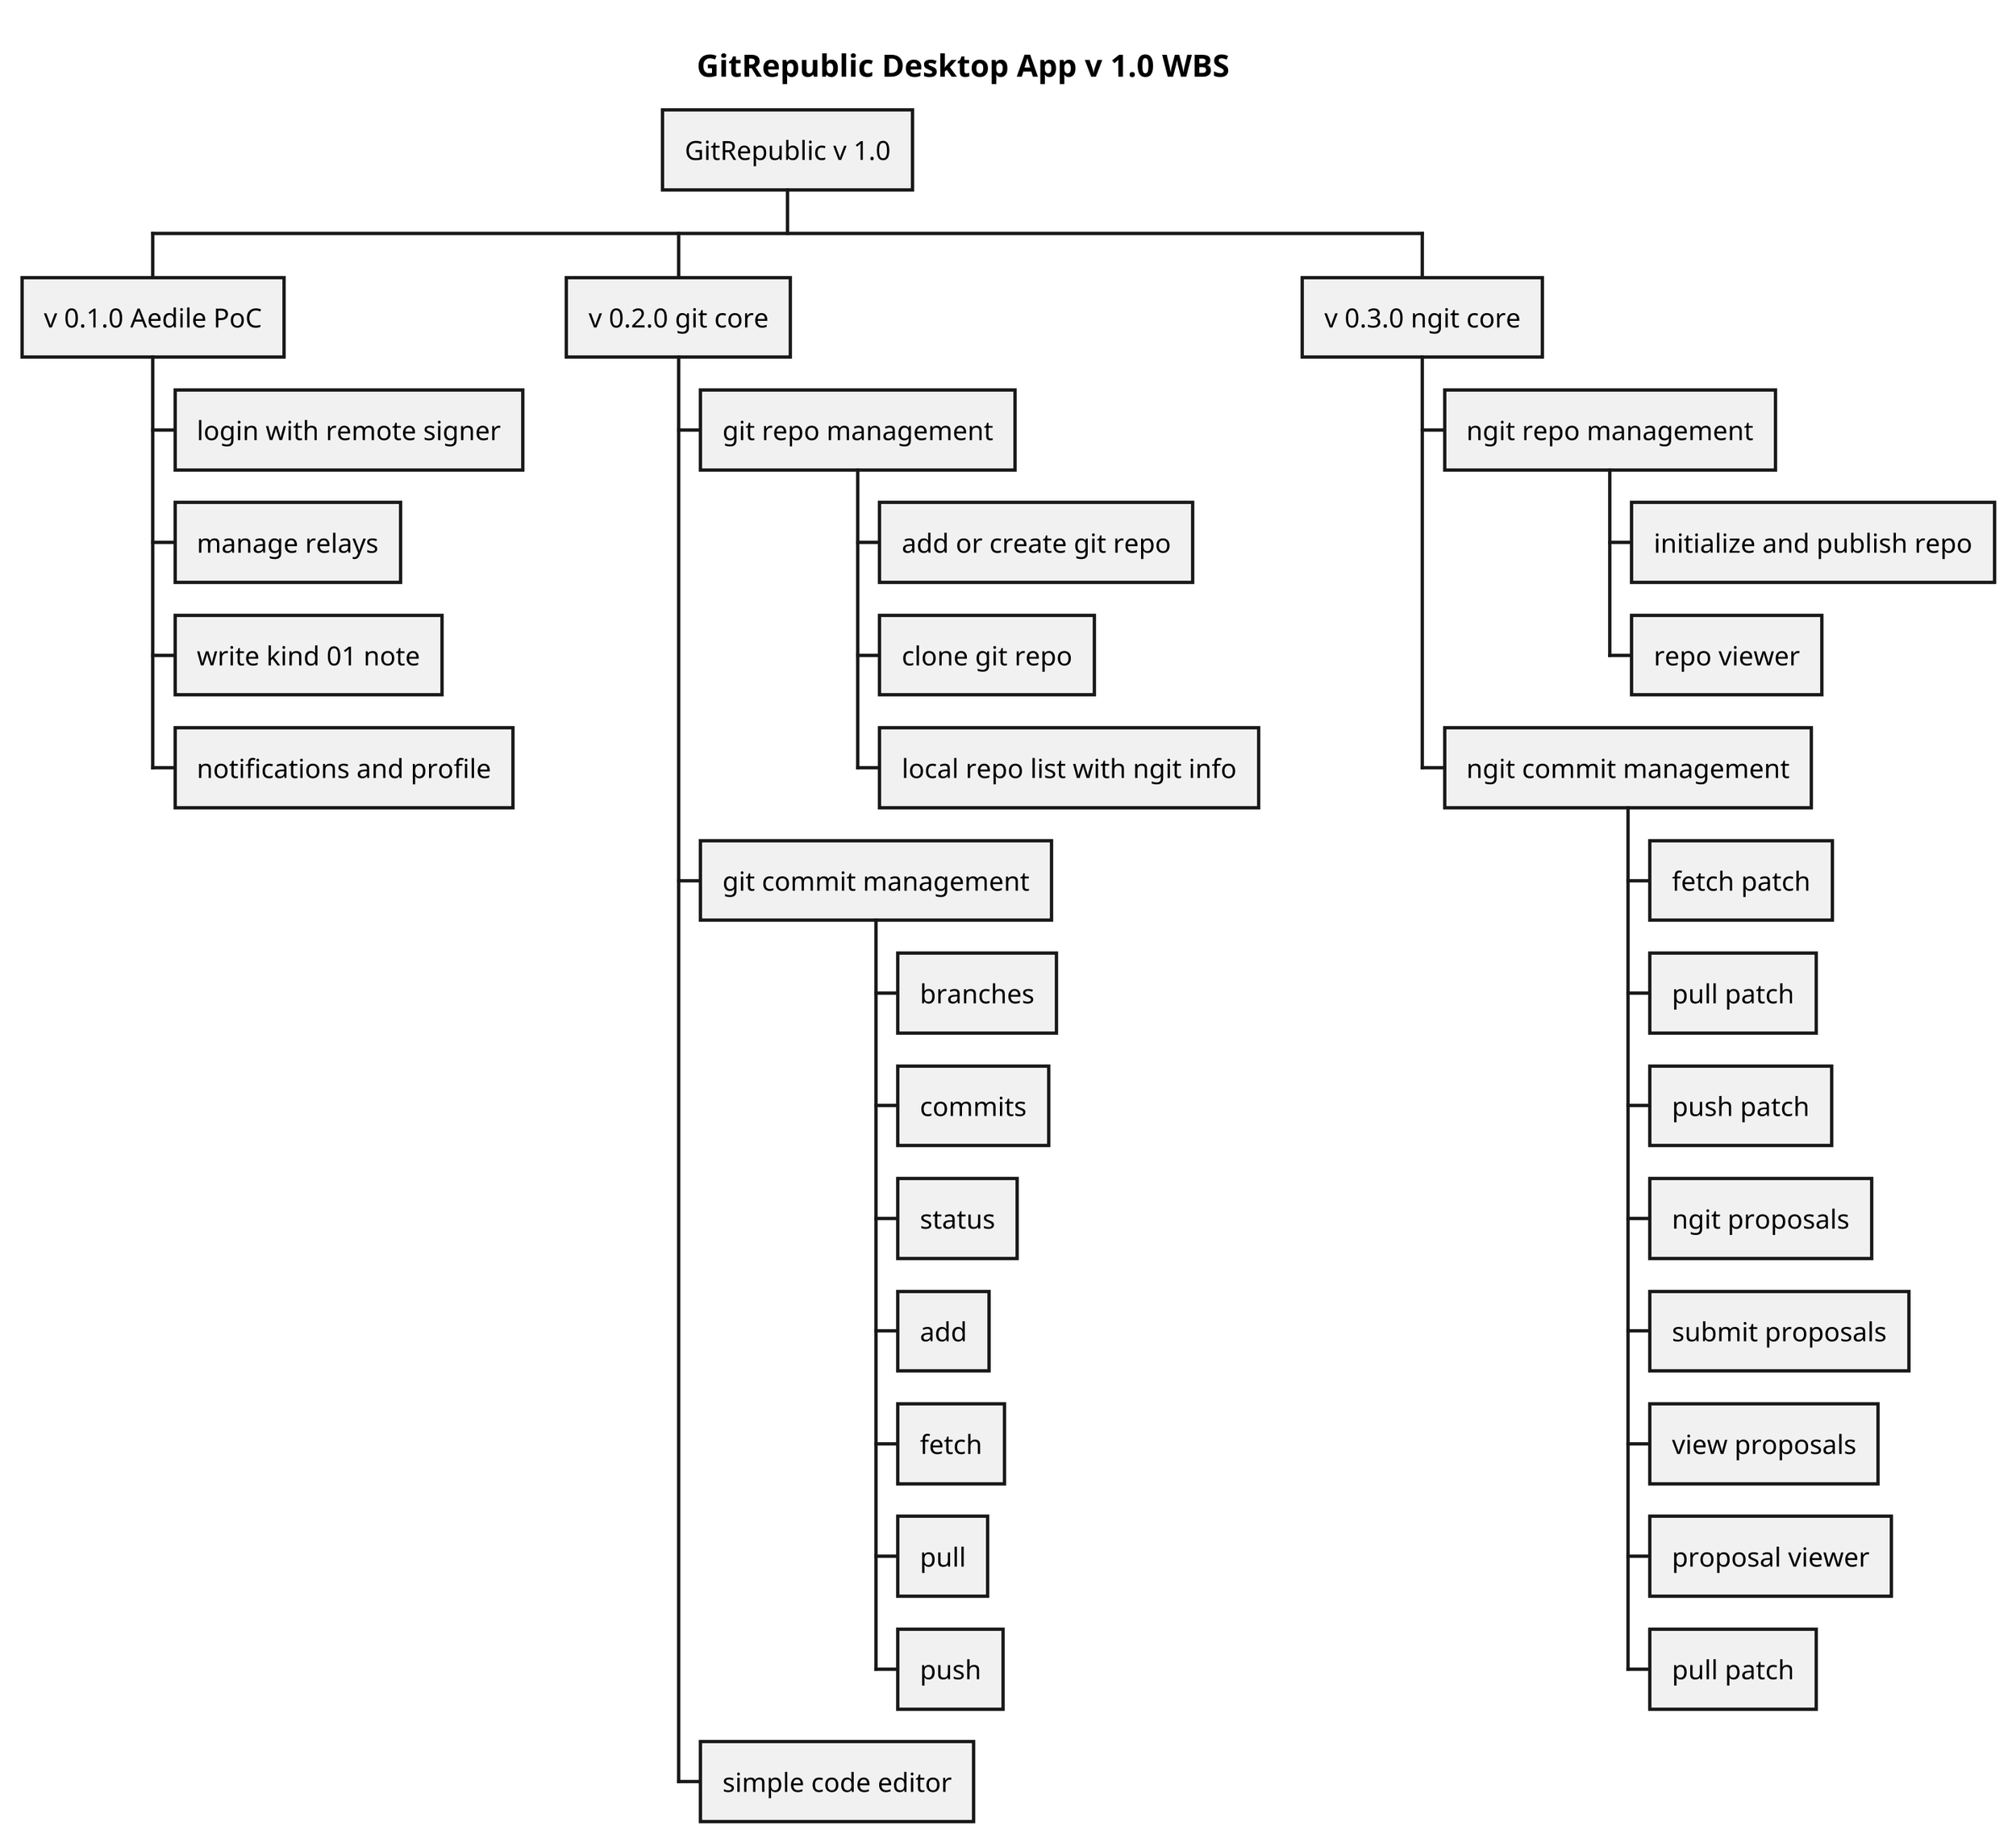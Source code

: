 @startwbs GitRepublic_v1.0_WBS

skinparam dpi 300
title GitRepublic Desktop App v 1.0 WBS

* GitRepublic v 1.0

** v 0.1.0 Aedile PoC
*** login with remote signer
*** manage relays
*** write kind 01 note
*** notifications and profile

** v 0.2.0 git core
*** git repo management
**** add or create git repo
**** clone git repo
**** local repo list with ngit info
*** git commit management
**** branches
**** commits
**** status
**** add
**** fetch
**** pull
**** push
*** simple code editor

** v 0.3.0 ngit core
*** ngit repo management
**** initialize and publish repo
**** repo viewer
*** ngit commit management
**** fetch patch
**** pull patch
**** push patch
**** ngit proposals
**** submit proposals
**** view proposals
**** proposal viewer
**** pull patch

@endwbs
